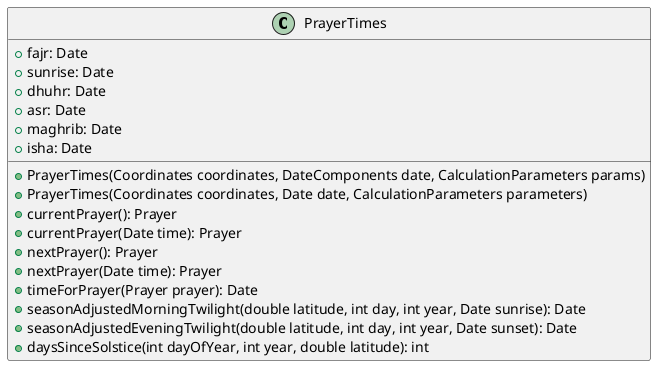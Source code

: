 @startuml
class PrayerTimes {
  +fajr: Date
  +sunrise: Date
  +dhuhr: Date
  +asr: Date
  +maghrib: Date
  +isha: Date
  +PrayerTimes(Coordinates coordinates, DateComponents date, CalculationParameters params)
  +PrayerTimes(Coordinates coordinates, Date date, CalculationParameters parameters)
  +currentPrayer(): Prayer
  +currentPrayer(Date time): Prayer
  +nextPrayer(): Prayer
  +nextPrayer(Date time): Prayer
  +timeForPrayer(Prayer prayer): Date
  +seasonAdjustedMorningTwilight(double latitude, int day, int year, Date sunrise): Date
  +seasonAdjustedEveningTwilight(double latitude, int day, int year, Date sunset): Date
  +daysSinceSolstice(int dayOfYear, int year, double latitude): int
}
@enduml